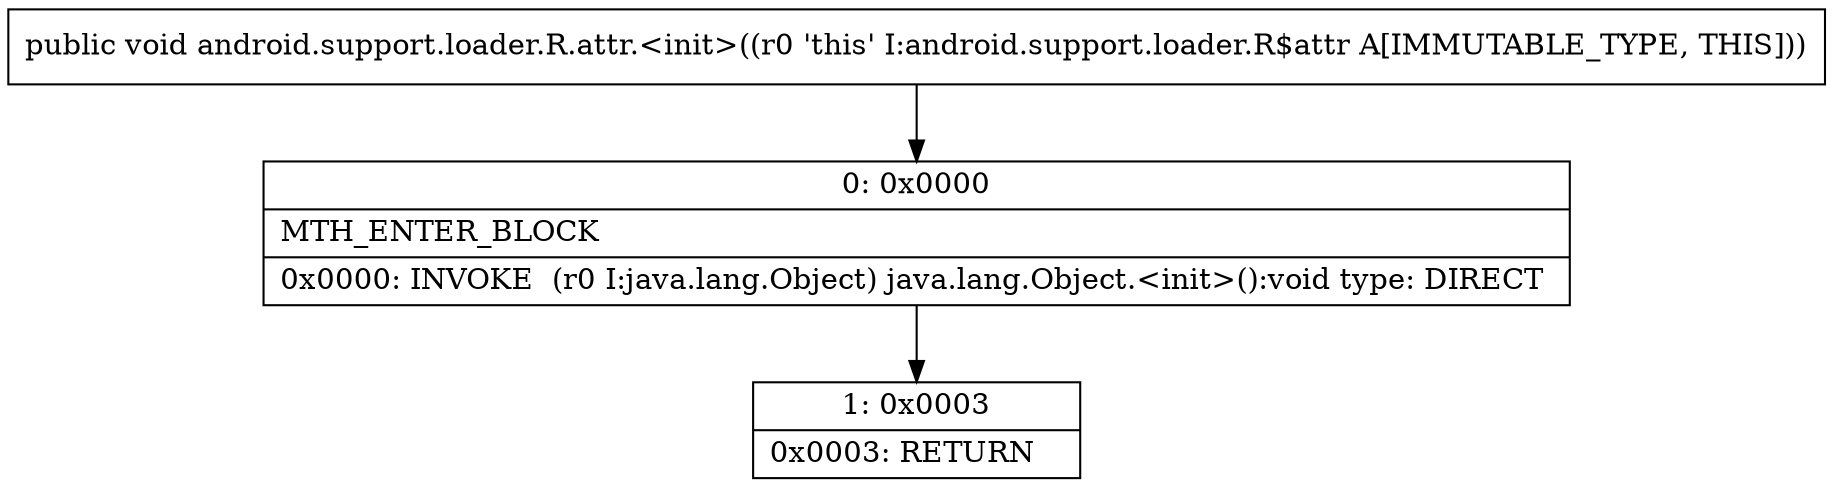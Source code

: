 digraph "CFG forandroid.support.loader.R.attr.\<init\>()V" {
Node_0 [shape=record,label="{0\:\ 0x0000|MTH_ENTER_BLOCK\l|0x0000: INVOKE  (r0 I:java.lang.Object) java.lang.Object.\<init\>():void type: DIRECT \l}"];
Node_1 [shape=record,label="{1\:\ 0x0003|0x0003: RETURN   \l}"];
MethodNode[shape=record,label="{public void android.support.loader.R.attr.\<init\>((r0 'this' I:android.support.loader.R$attr A[IMMUTABLE_TYPE, THIS])) }"];
MethodNode -> Node_0;
Node_0 -> Node_1;
}

